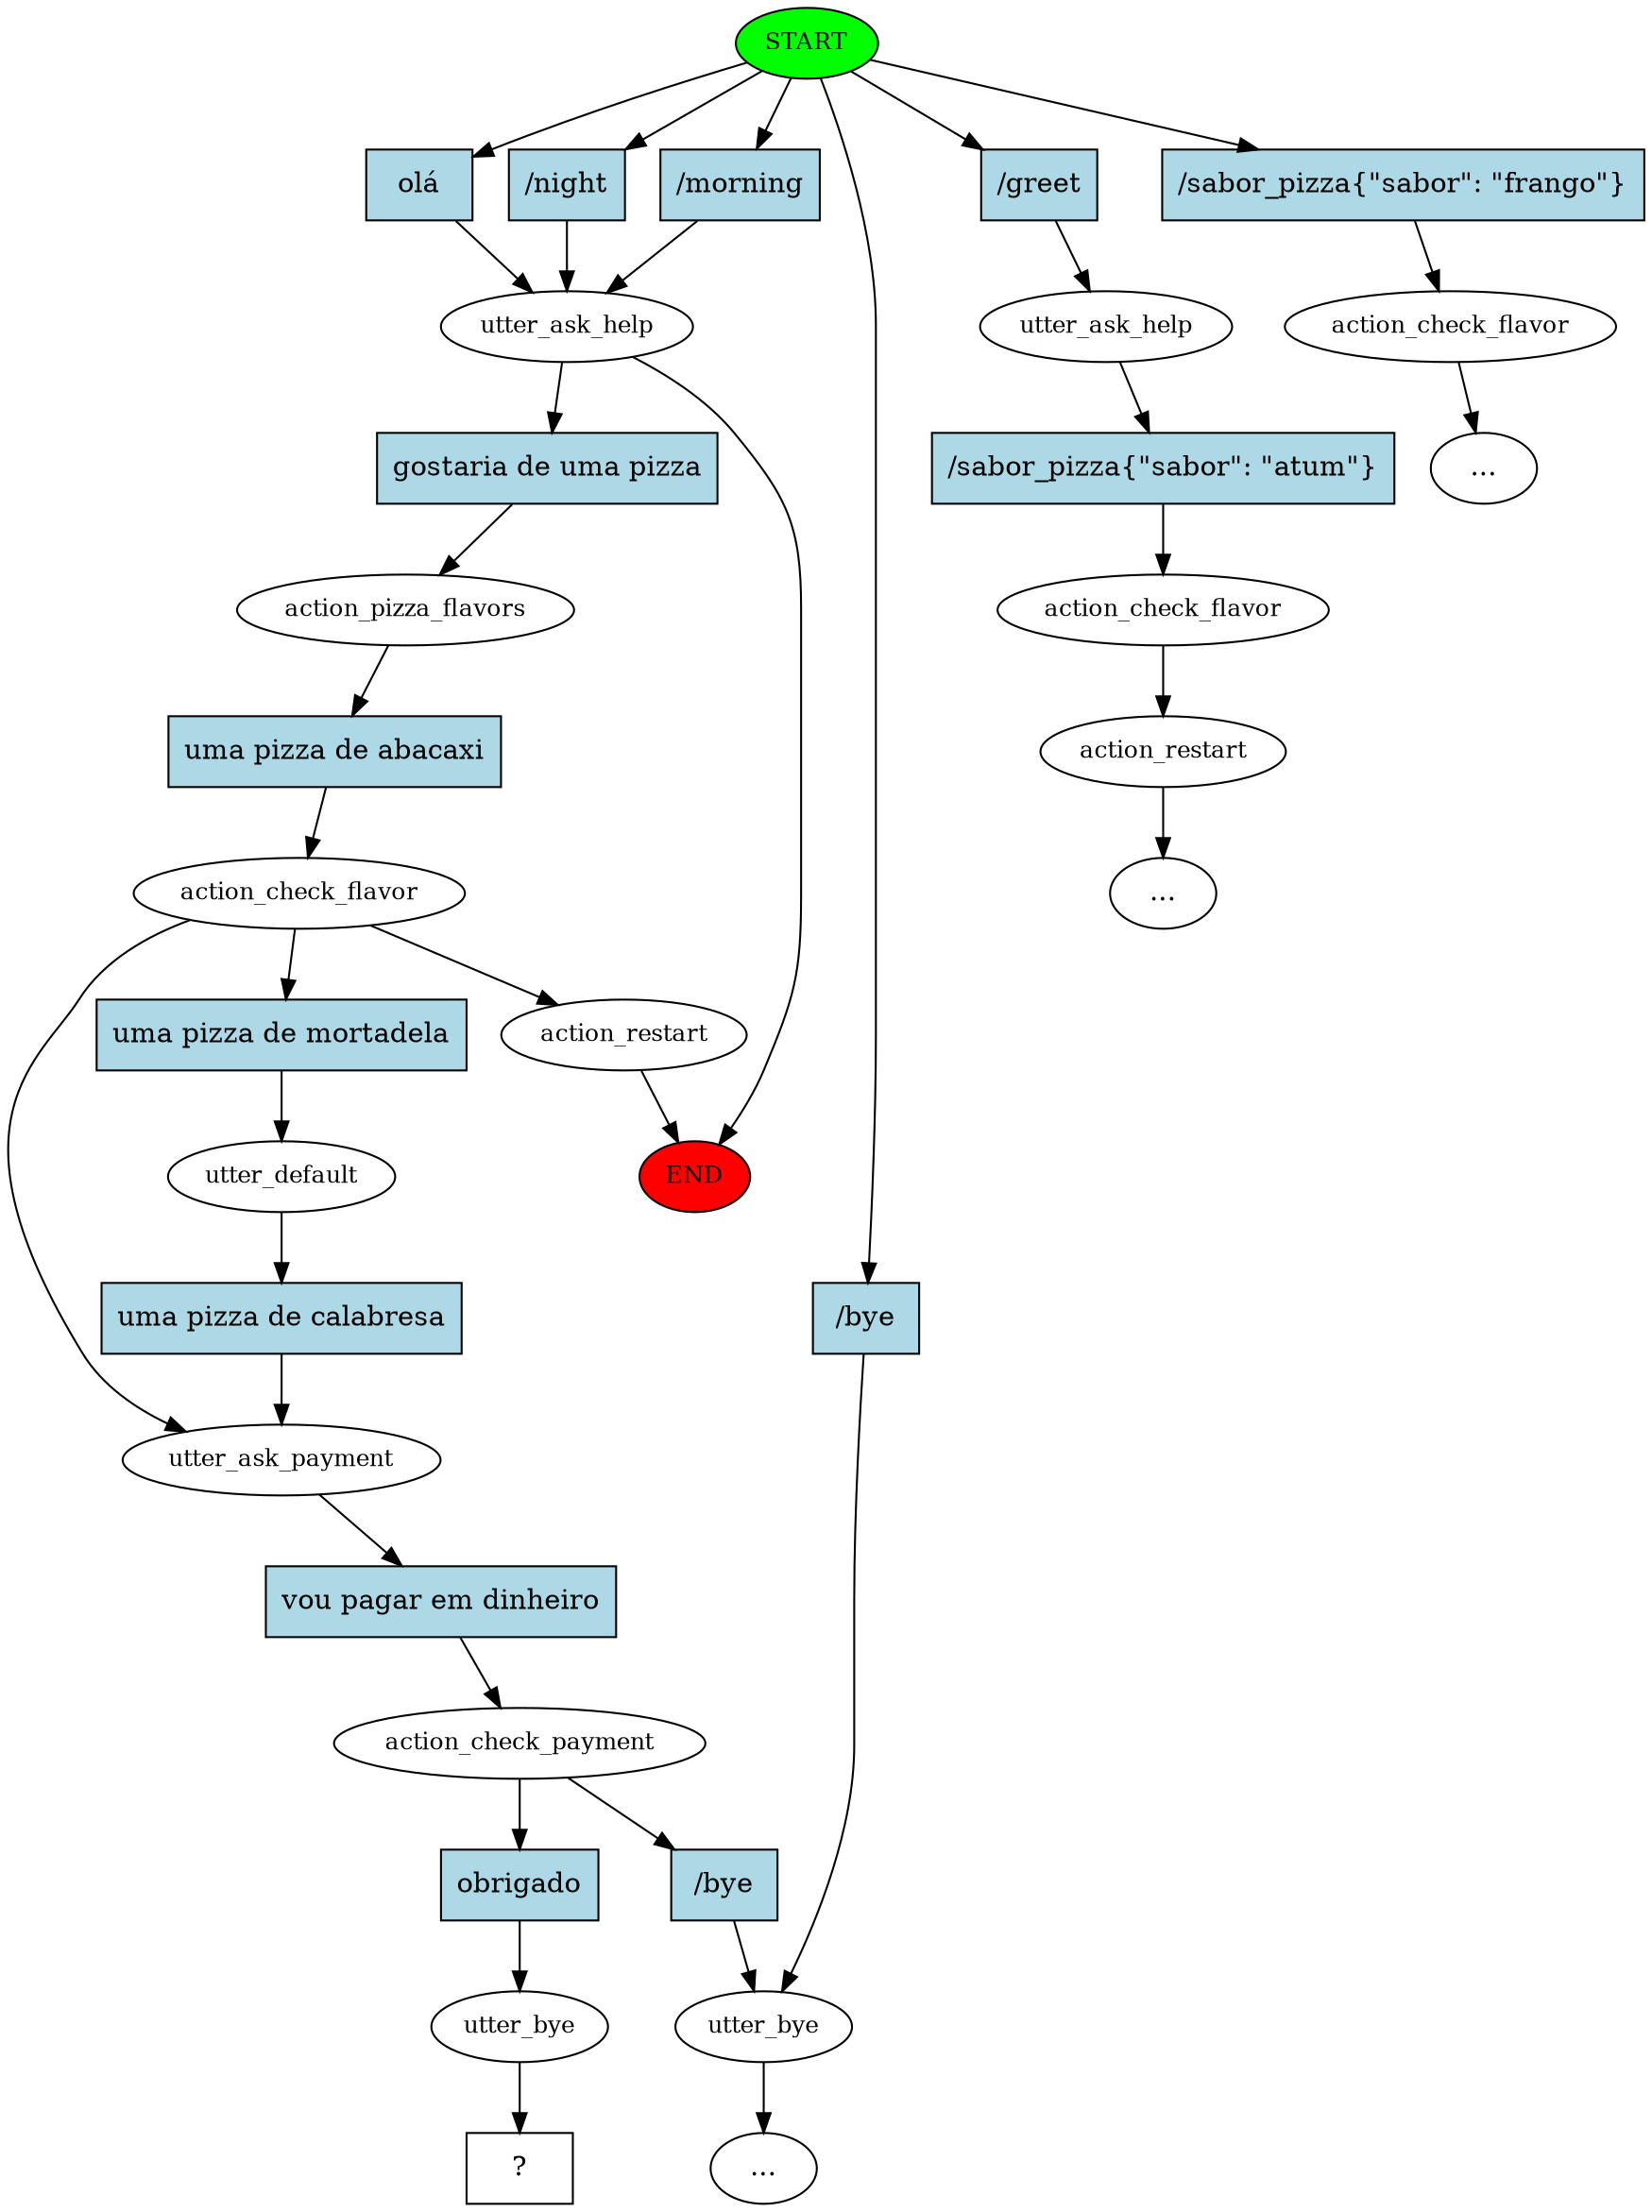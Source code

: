 digraph  {
0 [class="start active", fillcolor=green, fontsize=12, label=START, style=filled];
"-1" [class=end, fillcolor=red, fontsize=12, label=END, style=filled];
1 [class=active, fontsize=12, label=utter_ask_help];
2 [class="", fontsize=12, label=utter_bye];
6 [class=active, fontsize=12, label=action_pizza_flavors];
7 [class=active, fontsize=12, label=action_check_flavor];
8 [class="", fontsize=12, label=action_restart];
12 [class=active, fontsize=12, label=utter_ask_payment];
13 [class=active, fontsize=12, label=action_check_payment];
"-4" [class=ellipsis, label="..."];
15 [class="", fontsize=12, label=utter_ask_help];
16 [class="", fontsize=12, label=action_check_flavor];
17 [class="", fontsize=12, label=action_restart];
"-5" [class=ellipsis, label="..."];
18 [class="", fontsize=12, label=action_check_flavor];
"-6" [class=ellipsis, label="..."];
22 [class=active, fontsize=12, label=utter_default];
25 [class=active, fontsize=12, label=utter_bye];
26 [class="intent dashed active", label="  ?  ", shape=rect];
27 [class="intent active", fillcolor=lightblue, label="olá", shape=rect, style=filled];
28 [class=intent, fillcolor=lightblue, label="/night", shape=rect, style=filled];
29 [class=intent, fillcolor=lightblue, label="/morning", shape=rect, style=filled];
30 [class=intent, fillcolor=lightblue, label="/bye", shape=rect, style=filled];
31 [class=intent, fillcolor=lightblue, label="/greet", shape=rect, style=filled];
32 [class=intent, fillcolor=lightblue, label="/sabor_pizza{\"sabor\": \"frango\"}", shape=rect, style=filled];
33 [class="intent active", fillcolor=lightblue, label="gostaria de uma pizza", shape=rect, style=filled];
34 [class="intent active", fillcolor=lightblue, label="uma pizza de abacaxi", shape=rect, style=filled];
35 [class="intent active", fillcolor=lightblue, label="uma pizza de mortadela", shape=rect, style=filled];
36 [class="intent active", fillcolor=lightblue, label="vou pagar em dinheiro", shape=rect, style=filled];
37 [class=intent, fillcolor=lightblue, label="/bye", shape=rect, style=filled];
38 [class="intent active", fillcolor=lightblue, label=obrigado, shape=rect, style=filled];
39 [class=intent, fillcolor=lightblue, label="/sabor_pizza{\"sabor\": \"atum\"}", shape=rect, style=filled];
40 [class="intent active", fillcolor=lightblue, label="uma pizza de calabresa", shape=rect, style=filled];
0 -> 27  [class=active, key=0];
0 -> 28  [class="", key=0];
0 -> 29  [class="", key=0];
0 -> 30  [class="", key=0];
0 -> 31  [class="", key=0];
0 -> 32  [class="", key=0];
1 -> "-1"  [class="", key=NONE, label=""];
1 -> 33  [class=active, key=0];
2 -> "-4"  [class="", key=NONE, label=""];
6 -> 34  [class=active, key=0];
7 -> 8  [class="", key=NONE, label=""];
7 -> 12  [class="", key=NONE, label=""];
7 -> 35  [class=active, key=0];
8 -> "-1"  [class="", key=NONE, label=""];
12 -> 36  [class=active, key=0];
13 -> 37  [class="", key=0];
13 -> 38  [class=active, key=0];
15 -> 39  [class="", key=0];
16 -> 17  [class="", key=NONE, label=""];
17 -> "-5"  [class="", key=NONE, label=""];
18 -> "-6"  [class="", key=NONE, label=""];
22 -> 40  [class=active, key=0];
25 -> 26  [class=active, key=NONE, label=""];
27 -> 1  [class=active, key=0];
28 -> 1  [class="", key=0];
29 -> 1  [class="", key=0];
30 -> 2  [class="", key=0];
31 -> 15  [class="", key=0];
32 -> 18  [class="", key=0];
33 -> 6  [class=active, key=0];
34 -> 7  [class=active, key=0];
35 -> 22  [class=active, key=0];
36 -> 13  [class=active, key=0];
37 -> 2  [class="", key=0];
38 -> 25  [class=active, key=0];
39 -> 16  [class="", key=0];
40 -> 12  [class=active, key=0];
}
